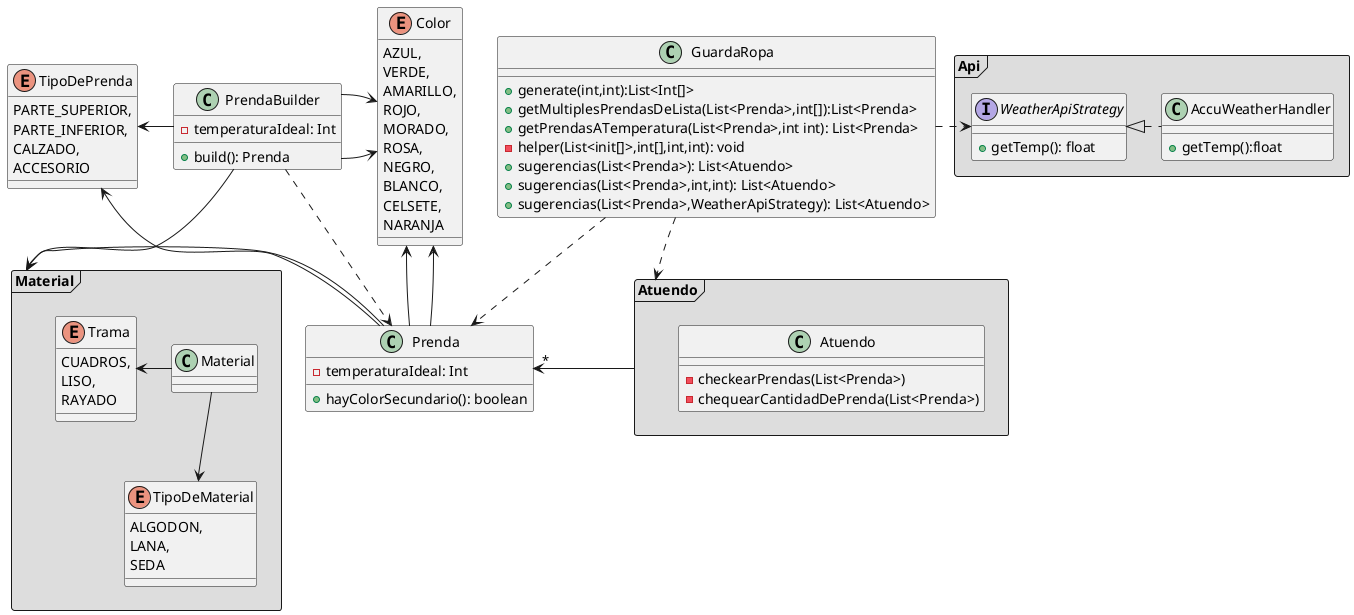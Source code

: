 
@startuml

package Atuendo <<Frame>> #DDDDDD
{
    class Atuendo
    {
        -checkearPrendas(List<Prenda>)
        -chequearCantidadDePrenda(List<Prenda>)
    }
}
    Atuendo->"*"Prenda
package Api <<Frame>> #DDDDDD
{
    AccuWeatherHandler ..l|>WeatherApiStrategy
    Interface WeatherApiStrategy
    {
        +getTemp(): float
    }
    class AccuWeatherHandler
    {
        +getTemp():float
    }
}
package Material <<Frame>> #DDDDDD
{
    Material -u>Trama
    Material -d->TipoDeMaterial
    class Material{}
    Enum TipoDeMaterial
    {
        ALGODON,
        LANA,
        SEDA
    }
    Enum Trama
    {
        CUADROS,
        LISO,
        RAYADO
    }
}
class Prenda
{
    - temperaturaIdeal: Int
    + hayColorSecundario(): boolean
}
Prenda-u>Color
Prenda-u>Color
Prenda->Material
Prenda->TipoDePrenda
class PrendaBuilder
{
    - temperaturaIdeal: Int
    + build(): Prenda
}
PrendaBuilder -[dashed]->Prenda
PrendaBuilder-r>Color
PrendaBuilder-r>Color
PrendaBuilder->Material
PrendaBuilder-l>TipoDePrenda
class GuardaRopa
{
    +generate(int,int):List<Int[]>
    +getMultiplesPrendasDeLista(List<Prenda>,int[]):List<Prenda>
    +getPrendasATemperatura(List<Prenda>,int int): List<Prenda>
    -helper(List<init[]>,int[],int,int): void
    +sugerencias(List<Prenda>): List<Atuendo>
    +sugerencias(List<Prenda>,int,int): List<Atuendo>
    +sugerencias(List<Prenda>,WeatherApiStrategy): List<Atuendo>
}
GuardaRopa..>Prenda
GuardaRopa..>Atuendo
GuardaRopa.r>WeatherApiStrategy
Enum Color
{
    AZUL,
	VERDE,
	AMARILLO,
	ROJO,
	MORADO,
	ROSA,
	NEGRO,
	BLANCO,
	CELSETE,
	NARANJA
}
Enum TipoDePrenda
{
    PARTE_SUPERIOR,
	PARTE_INFERIOR,
	CALZADO,
	ACCESORIO
}
@endrtuml
